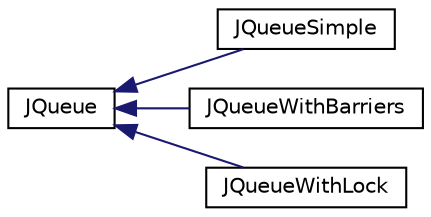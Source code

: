 digraph "Graphical Class Hierarchy"
{
  edge [fontname="Helvetica",fontsize="10",labelfontname="Helvetica",labelfontsize="10"];
  node [fontname="Helvetica",fontsize="10",shape=record];
  rankdir="LR";
  Node1 [label="JQueue",height=0.2,width=0.4,color="black", fillcolor="white", style="filled",URL="$class_j_queue.html"];
  Node1 -> Node2 [dir="back",color="midnightblue",fontsize="10",style="solid",fontname="Helvetica"];
  Node2 [label="JQueueSimple",height=0.2,width=0.4,color="black", fillcolor="white", style="filled",URL="$class_j_queue_simple.html"];
  Node1 -> Node3 [dir="back",color="midnightblue",fontsize="10",style="solid",fontname="Helvetica"];
  Node3 [label="JQueueWithBarriers",height=0.2,width=0.4,color="black", fillcolor="white", style="filled",URL="$class_j_queue_with_barriers.html"];
  Node1 -> Node4 [dir="back",color="midnightblue",fontsize="10",style="solid",fontname="Helvetica"];
  Node4 [label="JQueueWithLock",height=0.2,width=0.4,color="black", fillcolor="white", style="filled",URL="$class_j_queue_with_lock.html"];
}
